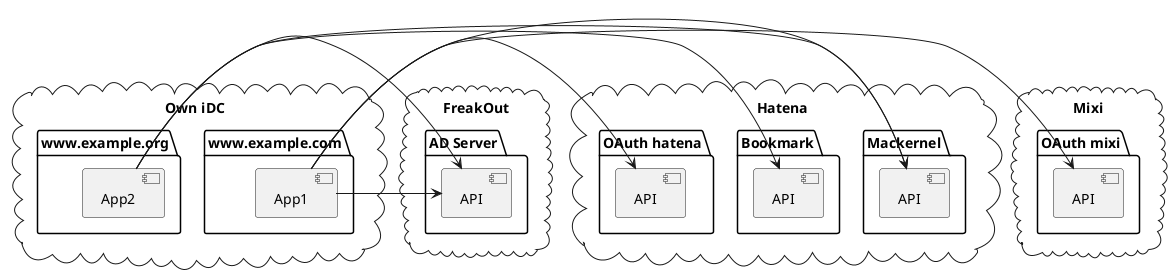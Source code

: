 @startuml ../imgs/web2.0-1.png

cloud "Own iDC" {
  package "www.example.com" {
    [ App1 ] as app1
  }
  package "www.example.org" {
    [ App2 ] as app2
  }
}

cloud "Hatena" {
  package "Mackernel" {
    [ API ] as mackernel
  }
  package "Bookmark" {
    [ API ] as bookmark
  }
  package "OAuth hatena" {
    [ API ] as hoauth
  }
}

cloud "Mixi" {
  package "OAuth mixi" {
    [ API ] as moauth
  }
}

cloud "FreakOut" {
  package "AD Server" {
    [ API ] as ad
  }
}

app1 -> ad
app1 -> mackernel

app2 -> ad
app2 -> mackernel
app2 -> bookmark
app1 -> hoauth
app1 -> moauth

@enduml